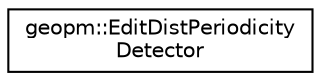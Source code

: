 digraph "Graphical Class Hierarchy"
{
 // LATEX_PDF_SIZE
  edge [fontname="Helvetica",fontsize="10",labelfontname="Helvetica",labelfontsize="10"];
  node [fontname="Helvetica",fontsize="10",shape=record];
  rankdir="LR";
  Node0 [label="geopm::EditDistPeriodicity\lDetector",height=0.2,width=0.4,color="black", fillcolor="white", style="filled",URL="$classgeopm_1_1_edit_dist_periodicity_detector.html",tooltip=" "];
}
